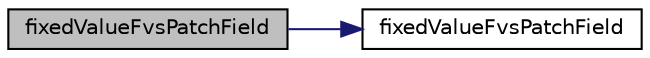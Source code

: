 digraph "fixedValueFvsPatchField"
{
  bgcolor="transparent";
  edge [fontname="Helvetica",fontsize="10",labelfontname="Helvetica",labelfontsize="10"];
  node [fontname="Helvetica",fontsize="10",shape=record];
  rankdir="LR";
  Node10 [label="fixedValueFvsPatchField",height=0.2,width=0.4,color="black", fillcolor="grey75", style="filled", fontcolor="black"];
  Node10 -> Node11 [color="midnightblue",fontsize="10",style="solid",fontname="Helvetica"];
  Node11 [label="fixedValueFvsPatchField",height=0.2,width=0.4,color="black",URL="$a23189.html#a1ad8f4b3714e08a96a5089fd24e3275a",tooltip="Construct from patch and internal field. "];
}
